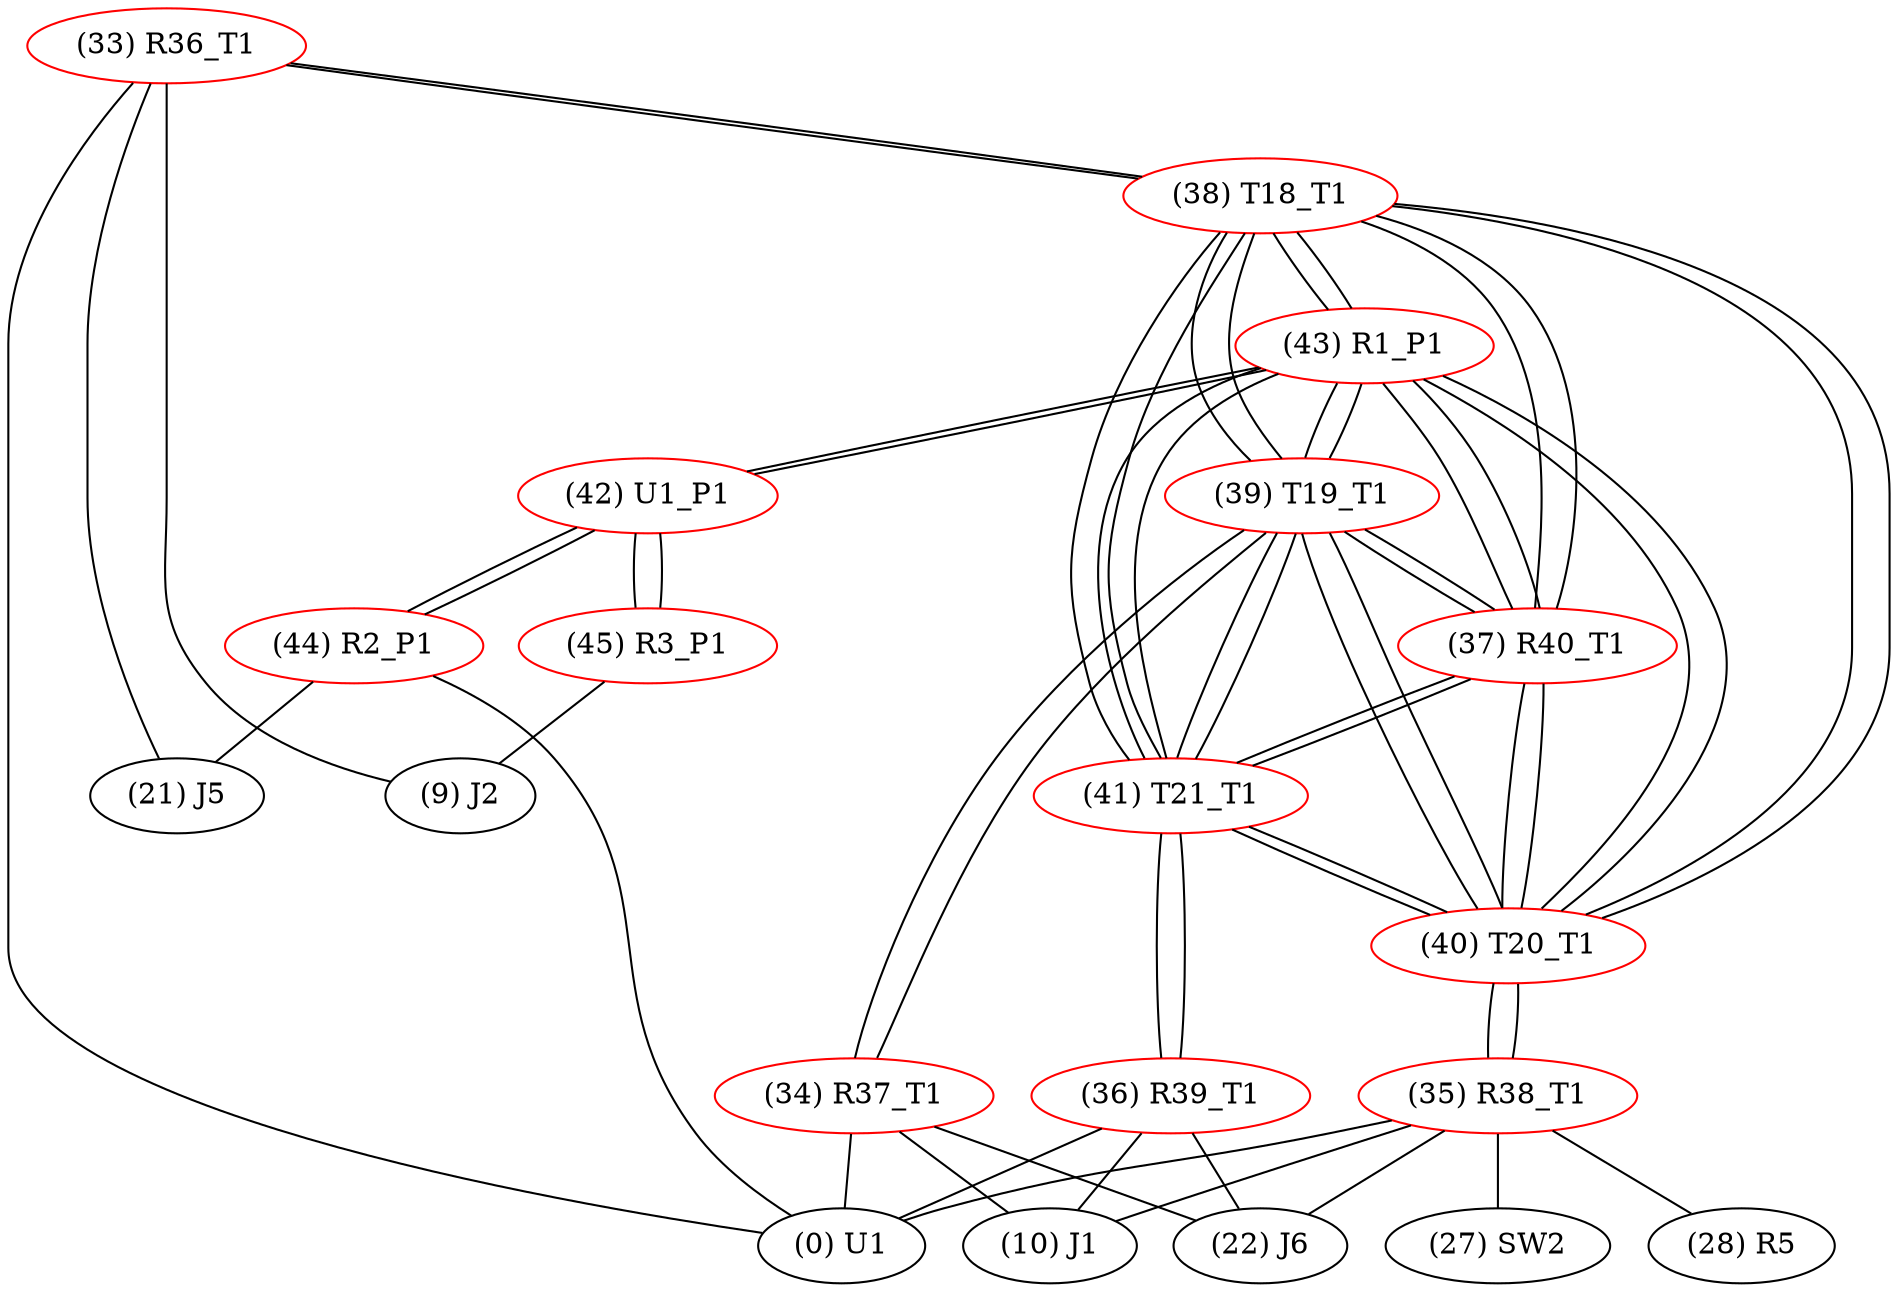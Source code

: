 graph {
	33 [label="(33) R36_T1" color=red]
	21 [label="(21) J5"]
	0 [label="(0) U1"]
	9 [label="(9) J2"]
	38 [label="(38) T18_T1"]
	34 [label="(34) R37_T1" color=red]
	0 [label="(0) U1"]
	22 [label="(22) J6"]
	10 [label="(10) J1"]
	39 [label="(39) T19_T1"]
	35 [label="(35) R38_T1" color=red]
	10 [label="(10) J1"]
	28 [label="(28) R5"]
	0 [label="(0) U1"]
	22 [label="(22) J6"]
	27 [label="(27) SW2"]
	40 [label="(40) T20_T1"]
	36 [label="(36) R39_T1" color=red]
	10 [label="(10) J1"]
	22 [label="(22) J6"]
	0 [label="(0) U1"]
	41 [label="(41) T21_T1"]
	37 [label="(37) R40_T1" color=red]
	43 [label="(43) R1_P1"]
	38 [label="(38) T18_T1"]
	41 [label="(41) T21_T1"]
	40 [label="(40) T20_T1"]
	39 [label="(39) T19_T1"]
	38 [label="(38) T18_T1" color=red]
	33 [label="(33) R36_T1"]
	43 [label="(43) R1_P1"]
	41 [label="(41) T21_T1"]
	40 [label="(40) T20_T1"]
	39 [label="(39) T19_T1"]
	37 [label="(37) R40_T1"]
	39 [label="(39) T19_T1" color=red]
	34 [label="(34) R37_T1"]
	43 [label="(43) R1_P1"]
	38 [label="(38) T18_T1"]
	41 [label="(41) T21_T1"]
	40 [label="(40) T20_T1"]
	37 [label="(37) R40_T1"]
	40 [label="(40) T20_T1" color=red]
	35 [label="(35) R38_T1"]
	43 [label="(43) R1_P1"]
	38 [label="(38) T18_T1"]
	41 [label="(41) T21_T1"]
	39 [label="(39) T19_T1"]
	37 [label="(37) R40_T1"]
	41 [label="(41) T21_T1" color=red]
	36 [label="(36) R39_T1"]
	43 [label="(43) R1_P1"]
	38 [label="(38) T18_T1"]
	40 [label="(40) T20_T1"]
	39 [label="(39) T19_T1"]
	37 [label="(37) R40_T1"]
	42 [label="(42) U1_P1" color=red]
	45 [label="(45) R3_P1"]
	44 [label="(44) R2_P1"]
	43 [label="(43) R1_P1"]
	43 [label="(43) R1_P1" color=red]
	38 [label="(38) T18_T1"]
	41 [label="(41) T21_T1"]
	40 [label="(40) T20_T1"]
	39 [label="(39) T19_T1"]
	37 [label="(37) R40_T1"]
	42 [label="(42) U1_P1"]
	44 [label="(44) R2_P1" color=red]
	21 [label="(21) J5"]
	0 [label="(0) U1"]
	42 [label="(42) U1_P1"]
	45 [label="(45) R3_P1" color=red]
	9 [label="(9) J2"]
	42 [label="(42) U1_P1"]
	33 -- 21
	33 -- 0
	33 -- 9
	33 -- 38
	34 -- 0
	34 -- 22
	34 -- 10
	34 -- 39
	35 -- 10
	35 -- 28
	35 -- 0
	35 -- 22
	35 -- 27
	35 -- 40
	36 -- 10
	36 -- 22
	36 -- 0
	36 -- 41
	37 -- 43
	37 -- 38
	37 -- 41
	37 -- 40
	37 -- 39
	38 -- 33
	38 -- 43
	38 -- 41
	38 -- 40
	38 -- 39
	38 -- 37
	39 -- 34
	39 -- 43
	39 -- 38
	39 -- 41
	39 -- 40
	39 -- 37
	40 -- 35
	40 -- 43
	40 -- 38
	40 -- 41
	40 -- 39
	40 -- 37
	41 -- 36
	41 -- 43
	41 -- 38
	41 -- 40
	41 -- 39
	41 -- 37
	42 -- 45
	42 -- 44
	42 -- 43
	43 -- 38
	43 -- 41
	43 -- 40
	43 -- 39
	43 -- 37
	43 -- 42
	44 -- 21
	44 -- 0
	44 -- 42
	45 -- 9
	45 -- 42
}